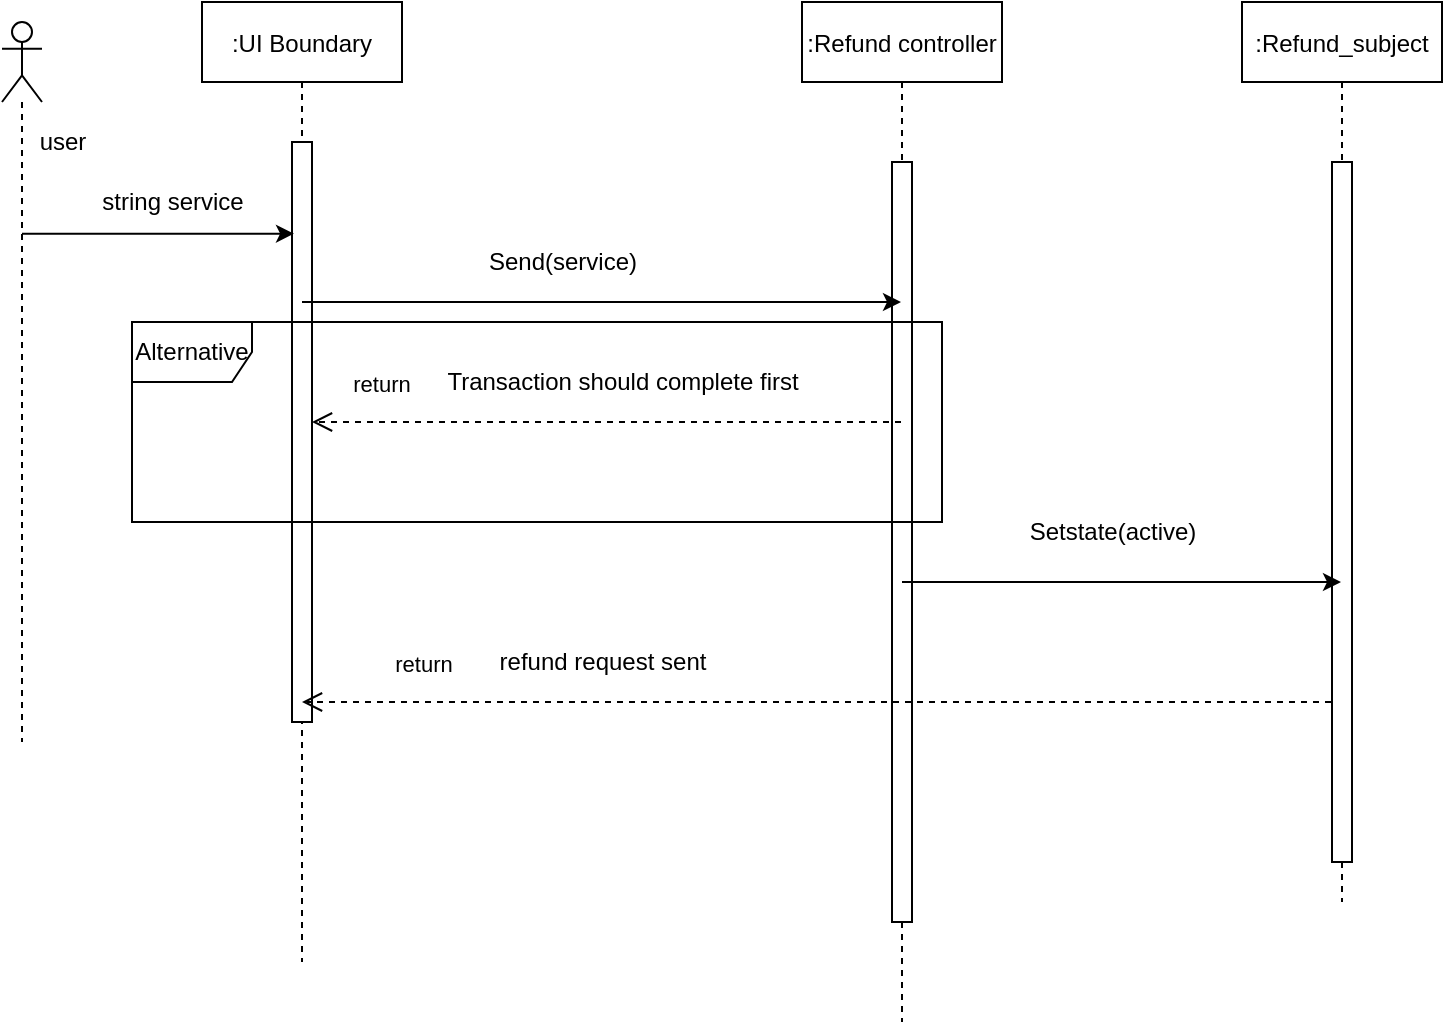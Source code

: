 <mxfile version="20.7.4" type="device"><diagram id="kgpKYQtTHZ0yAKxKKP6v" name="Page-1"><mxGraphModel dx="1036" dy="606" grid="1" gridSize="10" guides="1" tooltips="1" connect="1" arrows="1" fold="1" page="1" pageScale="1" pageWidth="850" pageHeight="1100" math="0" shadow="0"><root><mxCell id="0"/><mxCell id="1" parent="0"/><mxCell id="3nuBFxr9cyL0pnOWT2aG-1" value=":UI Boundary" style="shape=umlLifeline;perimeter=lifelinePerimeter;container=1;collapsible=0;recursiveResize=0;rounded=0;shadow=0;strokeWidth=1;" parent="1" vertex="1"><mxGeometry x="150" y="80" width="100" height="480" as="geometry"/></mxCell><mxCell id="3nuBFxr9cyL0pnOWT2aG-2" value="" style="points=[];perimeter=orthogonalPerimeter;rounded=0;shadow=0;strokeWidth=1;" parent="3nuBFxr9cyL0pnOWT2aG-1" vertex="1"><mxGeometry x="45" y="70" width="10" height="290" as="geometry"/></mxCell><mxCell id="3nuBFxr9cyL0pnOWT2aG-5" value=":Refund controller" style="shape=umlLifeline;perimeter=lifelinePerimeter;container=1;collapsible=0;recursiveResize=0;rounded=0;shadow=0;strokeWidth=1;" parent="1" vertex="1"><mxGeometry x="450" y="80" width="100" height="510" as="geometry"/></mxCell><mxCell id="3nuBFxr9cyL0pnOWT2aG-6" value="" style="points=[];perimeter=orthogonalPerimeter;rounded=0;shadow=0;strokeWidth=1;" parent="3nuBFxr9cyL0pnOWT2aG-5" vertex="1"><mxGeometry x="45" y="80" width="10" height="380" as="geometry"/></mxCell><mxCell id="fniNa-uTX3TLMyjN4yla-13" value="Alternative" style="shape=umlFrame;whiteSpace=wrap;html=1;" vertex="1" parent="3nuBFxr9cyL0pnOWT2aG-5"><mxGeometry x="-335" y="160" width="405" height="100" as="geometry"/></mxCell><mxCell id="3nuBFxr9cyL0pnOWT2aG-7" value="return" style="verticalAlign=bottom;endArrow=open;dashed=1;endSize=8;shadow=0;strokeWidth=1;" parent="1" source="3nuBFxr9cyL0pnOWT2aG-5" target="3nuBFxr9cyL0pnOWT2aG-2" edge="1"><mxGeometry x="0.762" y="-10" relative="1" as="geometry"><mxPoint x="275" y="236" as="targetPoint"/><Array as="points"><mxPoint x="390" y="290"/></Array><mxPoint as="offset"/></mxGeometry></mxCell><mxCell id="fniNa-uTX3TLMyjN4yla-1" value=":Refund_subject" style="shape=umlLifeline;perimeter=lifelinePerimeter;container=1;collapsible=0;recursiveResize=0;rounded=0;shadow=0;strokeWidth=1;" vertex="1" parent="1"><mxGeometry x="670" y="80" width="100" height="450" as="geometry"/></mxCell><mxCell id="fniNa-uTX3TLMyjN4yla-2" value="" style="points=[];perimeter=orthogonalPerimeter;rounded=0;shadow=0;strokeWidth=1;" vertex="1" parent="fniNa-uTX3TLMyjN4yla-1"><mxGeometry x="45" y="80" width="10" height="350" as="geometry"/></mxCell><mxCell id="fniNa-uTX3TLMyjN4yla-5" value="" style="shape=umlLifeline;participant=umlActor;perimeter=lifelinePerimeter;whiteSpace=wrap;html=1;container=1;collapsible=0;recursiveResize=0;verticalAlign=top;spacingTop=36;outlineConnect=0;" vertex="1" parent="1"><mxGeometry x="50" y="90" width="20" height="360" as="geometry"/></mxCell><mxCell id="fniNa-uTX3TLMyjN4yla-6" value="user" style="text;html=1;align=center;verticalAlign=middle;resizable=0;points=[];autosize=1;strokeColor=none;fillColor=none;" vertex="1" parent="1"><mxGeometry x="55" y="135" width="50" height="30" as="geometry"/></mxCell><mxCell id="fniNa-uTX3TLMyjN4yla-7" value="" style="endArrow=classic;html=1;rounded=0;entryX=0.1;entryY=0.158;entryDx=0;entryDy=0;entryPerimeter=0;" edge="1" parent="1" source="fniNa-uTX3TLMyjN4yla-5" target="3nuBFxr9cyL0pnOWT2aG-2"><mxGeometry width="50" height="50" relative="1" as="geometry"><mxPoint x="60" y="230" as="sourcePoint"/><mxPoint x="140" y="210" as="targetPoint"/></mxGeometry></mxCell><mxCell id="fniNa-uTX3TLMyjN4yla-8" value="string service" style="text;html=1;align=center;verticalAlign=middle;resizable=0;points=[];autosize=1;strokeColor=none;fillColor=none;" vertex="1" parent="1"><mxGeometry x="90" y="165" width="90" height="30" as="geometry"/></mxCell><mxCell id="fniNa-uTX3TLMyjN4yla-9" value="" style="endArrow=classic;html=1;rounded=0;" edge="1" parent="1" target="3nuBFxr9cyL0pnOWT2aG-5"><mxGeometry width="50" height="50" relative="1" as="geometry"><mxPoint x="200" y="230.0" as="sourcePoint"/><mxPoint x="336.5" y="230.0" as="targetPoint"/></mxGeometry></mxCell><mxCell id="fniNa-uTX3TLMyjN4yla-10" value="Send(service)" style="text;html=1;align=center;verticalAlign=middle;resizable=0;points=[];autosize=1;strokeColor=none;fillColor=none;" vertex="1" parent="1"><mxGeometry x="280" y="195" width="100" height="30" as="geometry"/></mxCell><mxCell id="fniNa-uTX3TLMyjN4yla-11" value="Transaction should complete first" style="text;html=1;align=center;verticalAlign=middle;resizable=0;points=[];autosize=1;strokeColor=none;fillColor=none;" vertex="1" parent="1"><mxGeometry x="260" y="255" width="200" height="30" as="geometry"/></mxCell><mxCell id="fniNa-uTX3TLMyjN4yla-14" value="" style="endArrow=classic;html=1;rounded=0;" edge="1" parent="1" target="fniNa-uTX3TLMyjN4yla-1"><mxGeometry width="50" height="50" relative="1" as="geometry"><mxPoint x="500" y="370.0" as="sourcePoint"/><mxPoint x="636.5" y="370.0" as="targetPoint"/></mxGeometry></mxCell><mxCell id="fniNa-uTX3TLMyjN4yla-15" value="Setstate(active)" style="text;html=1;align=center;verticalAlign=middle;resizable=0;points=[];autosize=1;strokeColor=none;fillColor=none;" vertex="1" parent="1"><mxGeometry x="550" y="330" width="110" height="30" as="geometry"/></mxCell><mxCell id="fniNa-uTX3TLMyjN4yla-17" value="return" style="verticalAlign=bottom;endArrow=open;dashed=1;endSize=8;shadow=0;strokeWidth=1;" edge="1" parent="1" target="3nuBFxr9cyL0pnOWT2aG-1"><mxGeometry x="0.762" y="-10" relative="1" as="geometry"><mxPoint x="420" y="430" as="targetPoint"/><mxPoint x="714.5" y="430" as="sourcePoint"/><Array as="points"><mxPoint x="605" y="430"/></Array><mxPoint as="offset"/></mxGeometry></mxCell><mxCell id="fniNa-uTX3TLMyjN4yla-18" value="refund request sent" style="text;html=1;align=center;verticalAlign=middle;resizable=0;points=[];autosize=1;strokeColor=none;fillColor=none;" vertex="1" parent="1"><mxGeometry x="285" y="395" width="130" height="30" as="geometry"/></mxCell></root></mxGraphModel></diagram></mxfile>